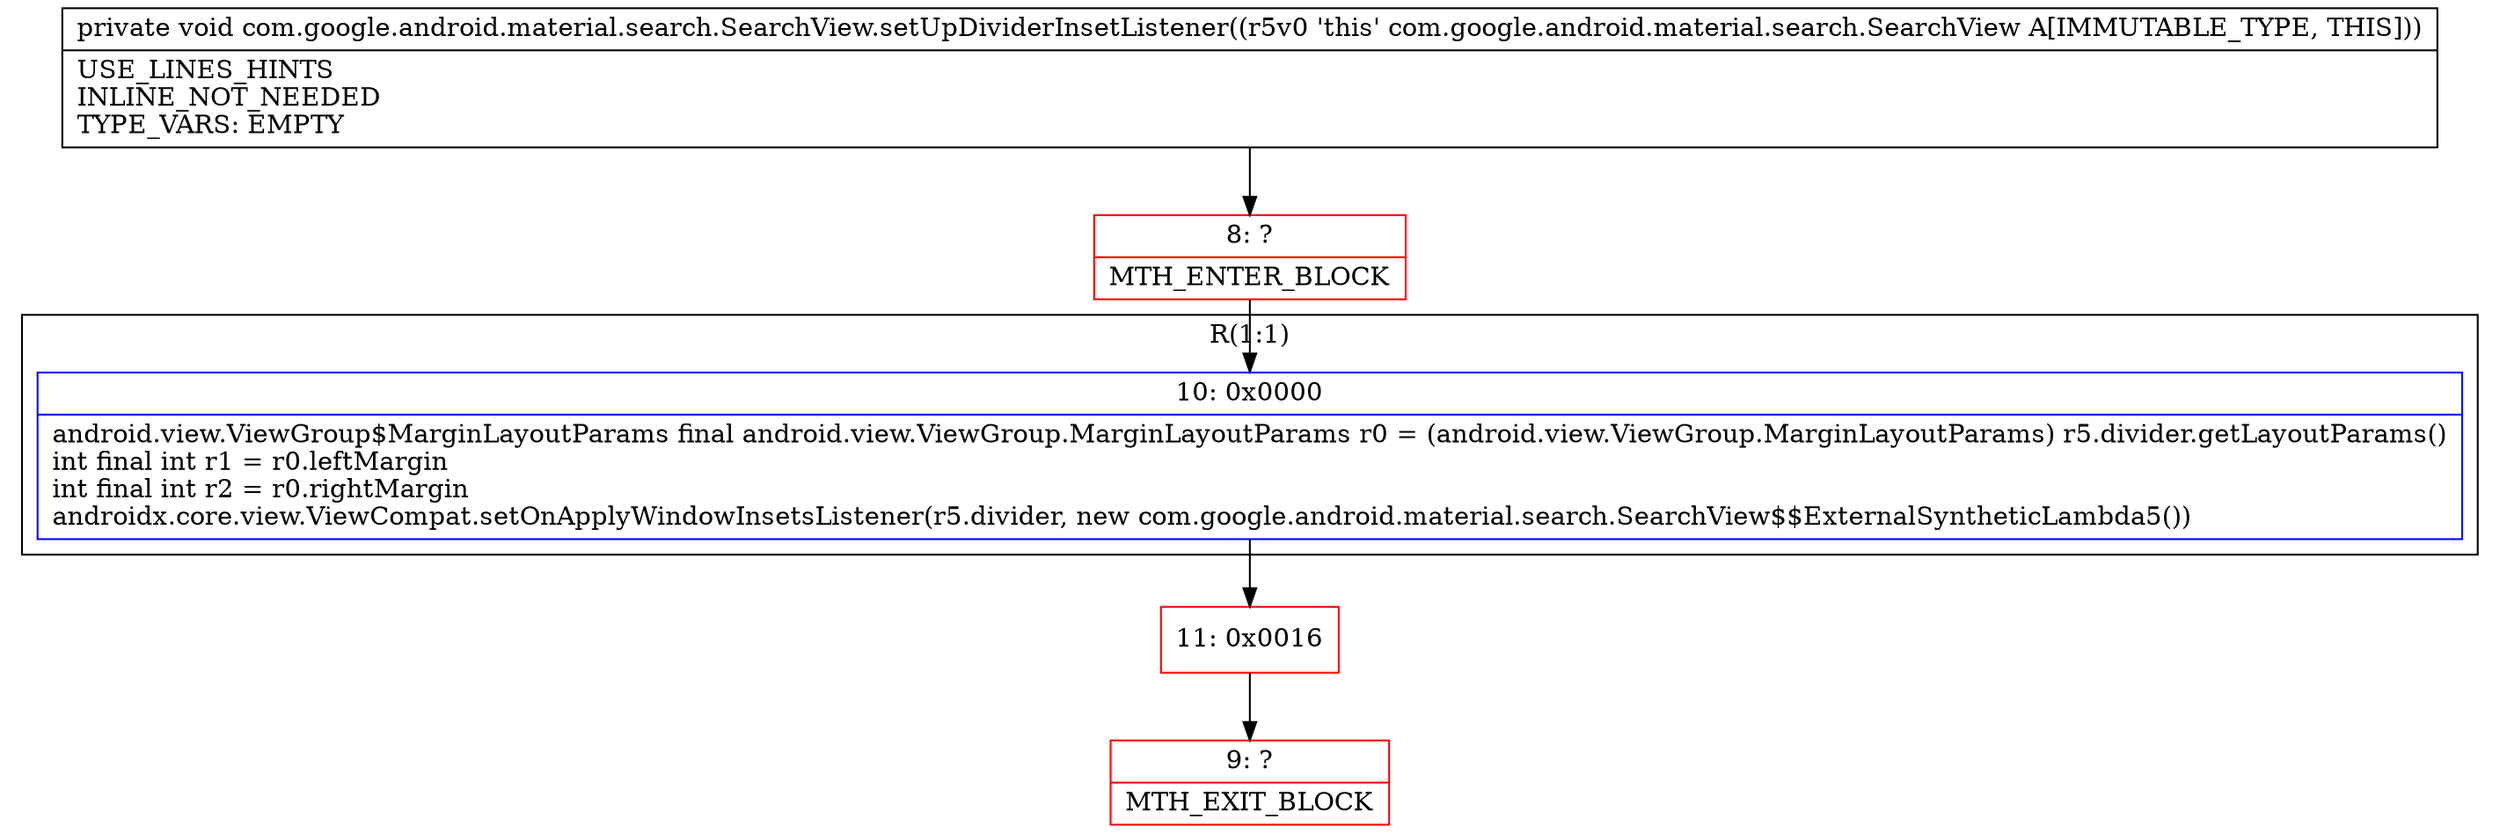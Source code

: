 digraph "CFG forcom.google.android.material.search.SearchView.setUpDividerInsetListener()V" {
subgraph cluster_Region_1824154256 {
label = "R(1:1)";
node [shape=record,color=blue];
Node_10 [shape=record,label="{10\:\ 0x0000|android.view.ViewGroup$MarginLayoutParams final android.view.ViewGroup.MarginLayoutParams r0 = (android.view.ViewGroup.MarginLayoutParams) r5.divider.getLayoutParams()\lint final int r1 = r0.leftMargin\lint final int r2 = r0.rightMargin\landroidx.core.view.ViewCompat.setOnApplyWindowInsetsListener(r5.divider, new com.google.android.material.search.SearchView$$ExternalSyntheticLambda5())\l}"];
}
Node_8 [shape=record,color=red,label="{8\:\ ?|MTH_ENTER_BLOCK\l}"];
Node_11 [shape=record,color=red,label="{11\:\ 0x0016}"];
Node_9 [shape=record,color=red,label="{9\:\ ?|MTH_EXIT_BLOCK\l}"];
MethodNode[shape=record,label="{private void com.google.android.material.search.SearchView.setUpDividerInsetListener((r5v0 'this' com.google.android.material.search.SearchView A[IMMUTABLE_TYPE, THIS]))  | USE_LINES_HINTS\lINLINE_NOT_NEEDED\lTYPE_VARS: EMPTY\l}"];
MethodNode -> Node_8;Node_10 -> Node_11;
Node_8 -> Node_10;
Node_11 -> Node_9;
}

